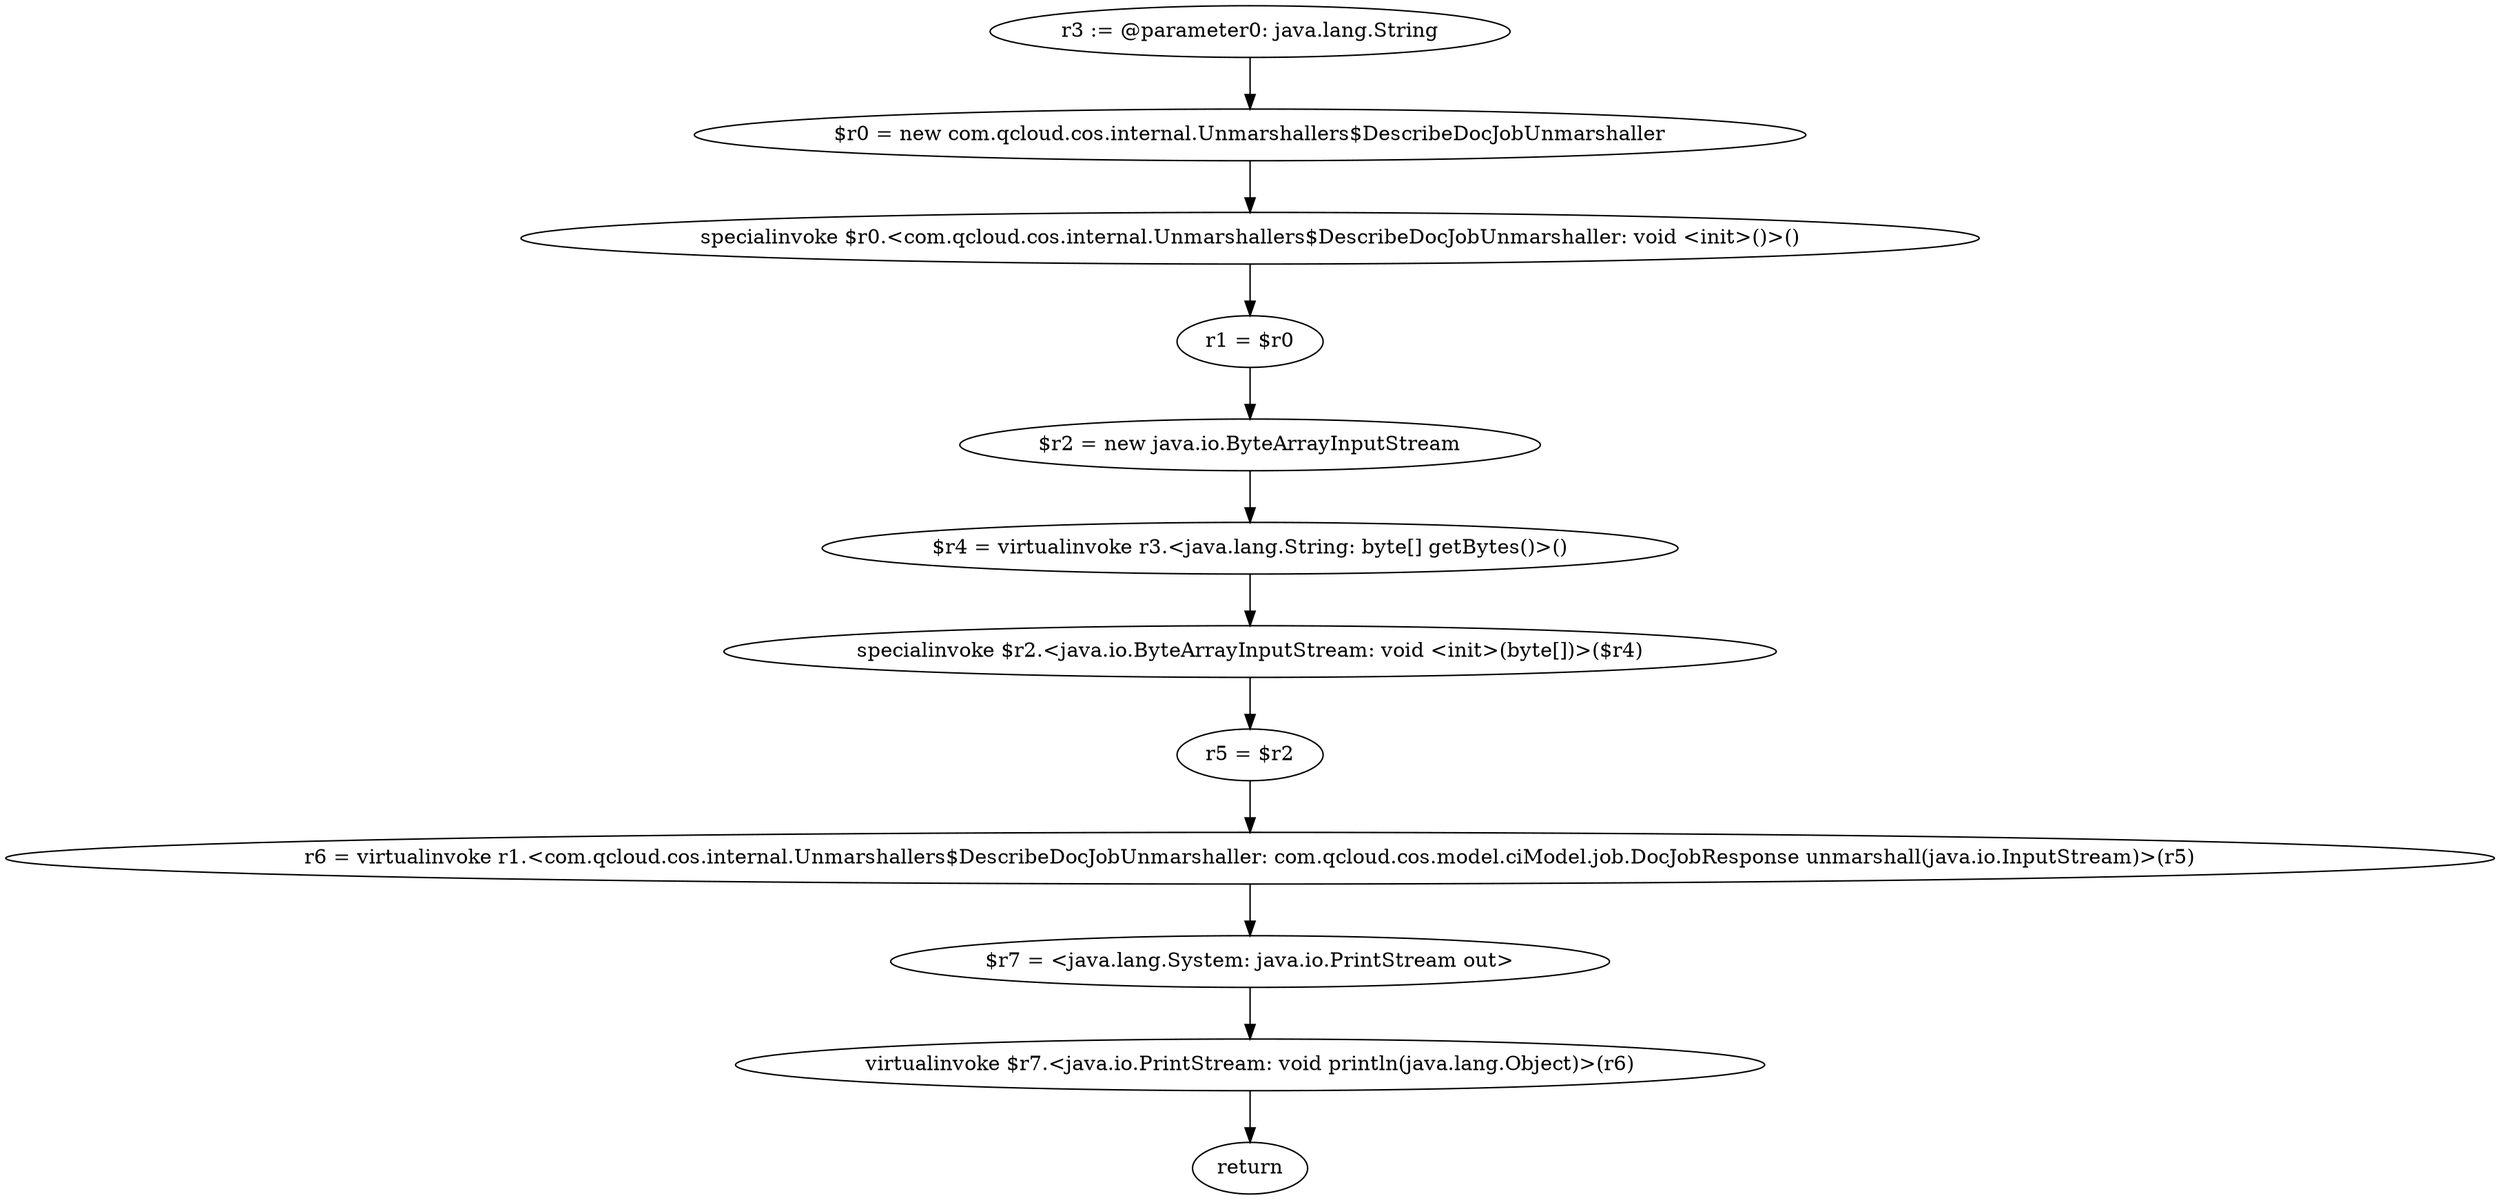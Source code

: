 digraph "unitGraph" {
    "r3 := @parameter0: java.lang.String"
    "$r0 = new com.qcloud.cos.internal.Unmarshallers$DescribeDocJobUnmarshaller"
    "specialinvoke $r0.<com.qcloud.cos.internal.Unmarshallers$DescribeDocJobUnmarshaller: void <init>()>()"
    "r1 = $r0"
    "$r2 = new java.io.ByteArrayInputStream"
    "$r4 = virtualinvoke r3.<java.lang.String: byte[] getBytes()>()"
    "specialinvoke $r2.<java.io.ByteArrayInputStream: void <init>(byte[])>($r4)"
    "r5 = $r2"
    "r6 = virtualinvoke r1.<com.qcloud.cos.internal.Unmarshallers$DescribeDocJobUnmarshaller: com.qcloud.cos.model.ciModel.job.DocJobResponse unmarshall(java.io.InputStream)>(r5)"
    "$r7 = <java.lang.System: java.io.PrintStream out>"
    "virtualinvoke $r7.<java.io.PrintStream: void println(java.lang.Object)>(r6)"
    "return"
    "r3 := @parameter0: java.lang.String"->"$r0 = new com.qcloud.cos.internal.Unmarshallers$DescribeDocJobUnmarshaller";
    "$r0 = new com.qcloud.cos.internal.Unmarshallers$DescribeDocJobUnmarshaller"->"specialinvoke $r0.<com.qcloud.cos.internal.Unmarshallers$DescribeDocJobUnmarshaller: void <init>()>()";
    "specialinvoke $r0.<com.qcloud.cos.internal.Unmarshallers$DescribeDocJobUnmarshaller: void <init>()>()"->"r1 = $r0";
    "r1 = $r0"->"$r2 = new java.io.ByteArrayInputStream";
    "$r2 = new java.io.ByteArrayInputStream"->"$r4 = virtualinvoke r3.<java.lang.String: byte[] getBytes()>()";
    "$r4 = virtualinvoke r3.<java.lang.String: byte[] getBytes()>()"->"specialinvoke $r2.<java.io.ByteArrayInputStream: void <init>(byte[])>($r4)";
    "specialinvoke $r2.<java.io.ByteArrayInputStream: void <init>(byte[])>($r4)"->"r5 = $r2";
    "r5 = $r2"->"r6 = virtualinvoke r1.<com.qcloud.cos.internal.Unmarshallers$DescribeDocJobUnmarshaller: com.qcloud.cos.model.ciModel.job.DocJobResponse unmarshall(java.io.InputStream)>(r5)";
    "r6 = virtualinvoke r1.<com.qcloud.cos.internal.Unmarshallers$DescribeDocJobUnmarshaller: com.qcloud.cos.model.ciModel.job.DocJobResponse unmarshall(java.io.InputStream)>(r5)"->"$r7 = <java.lang.System: java.io.PrintStream out>";
    "$r7 = <java.lang.System: java.io.PrintStream out>"->"virtualinvoke $r7.<java.io.PrintStream: void println(java.lang.Object)>(r6)";
    "virtualinvoke $r7.<java.io.PrintStream: void println(java.lang.Object)>(r6)"->"return";
}
